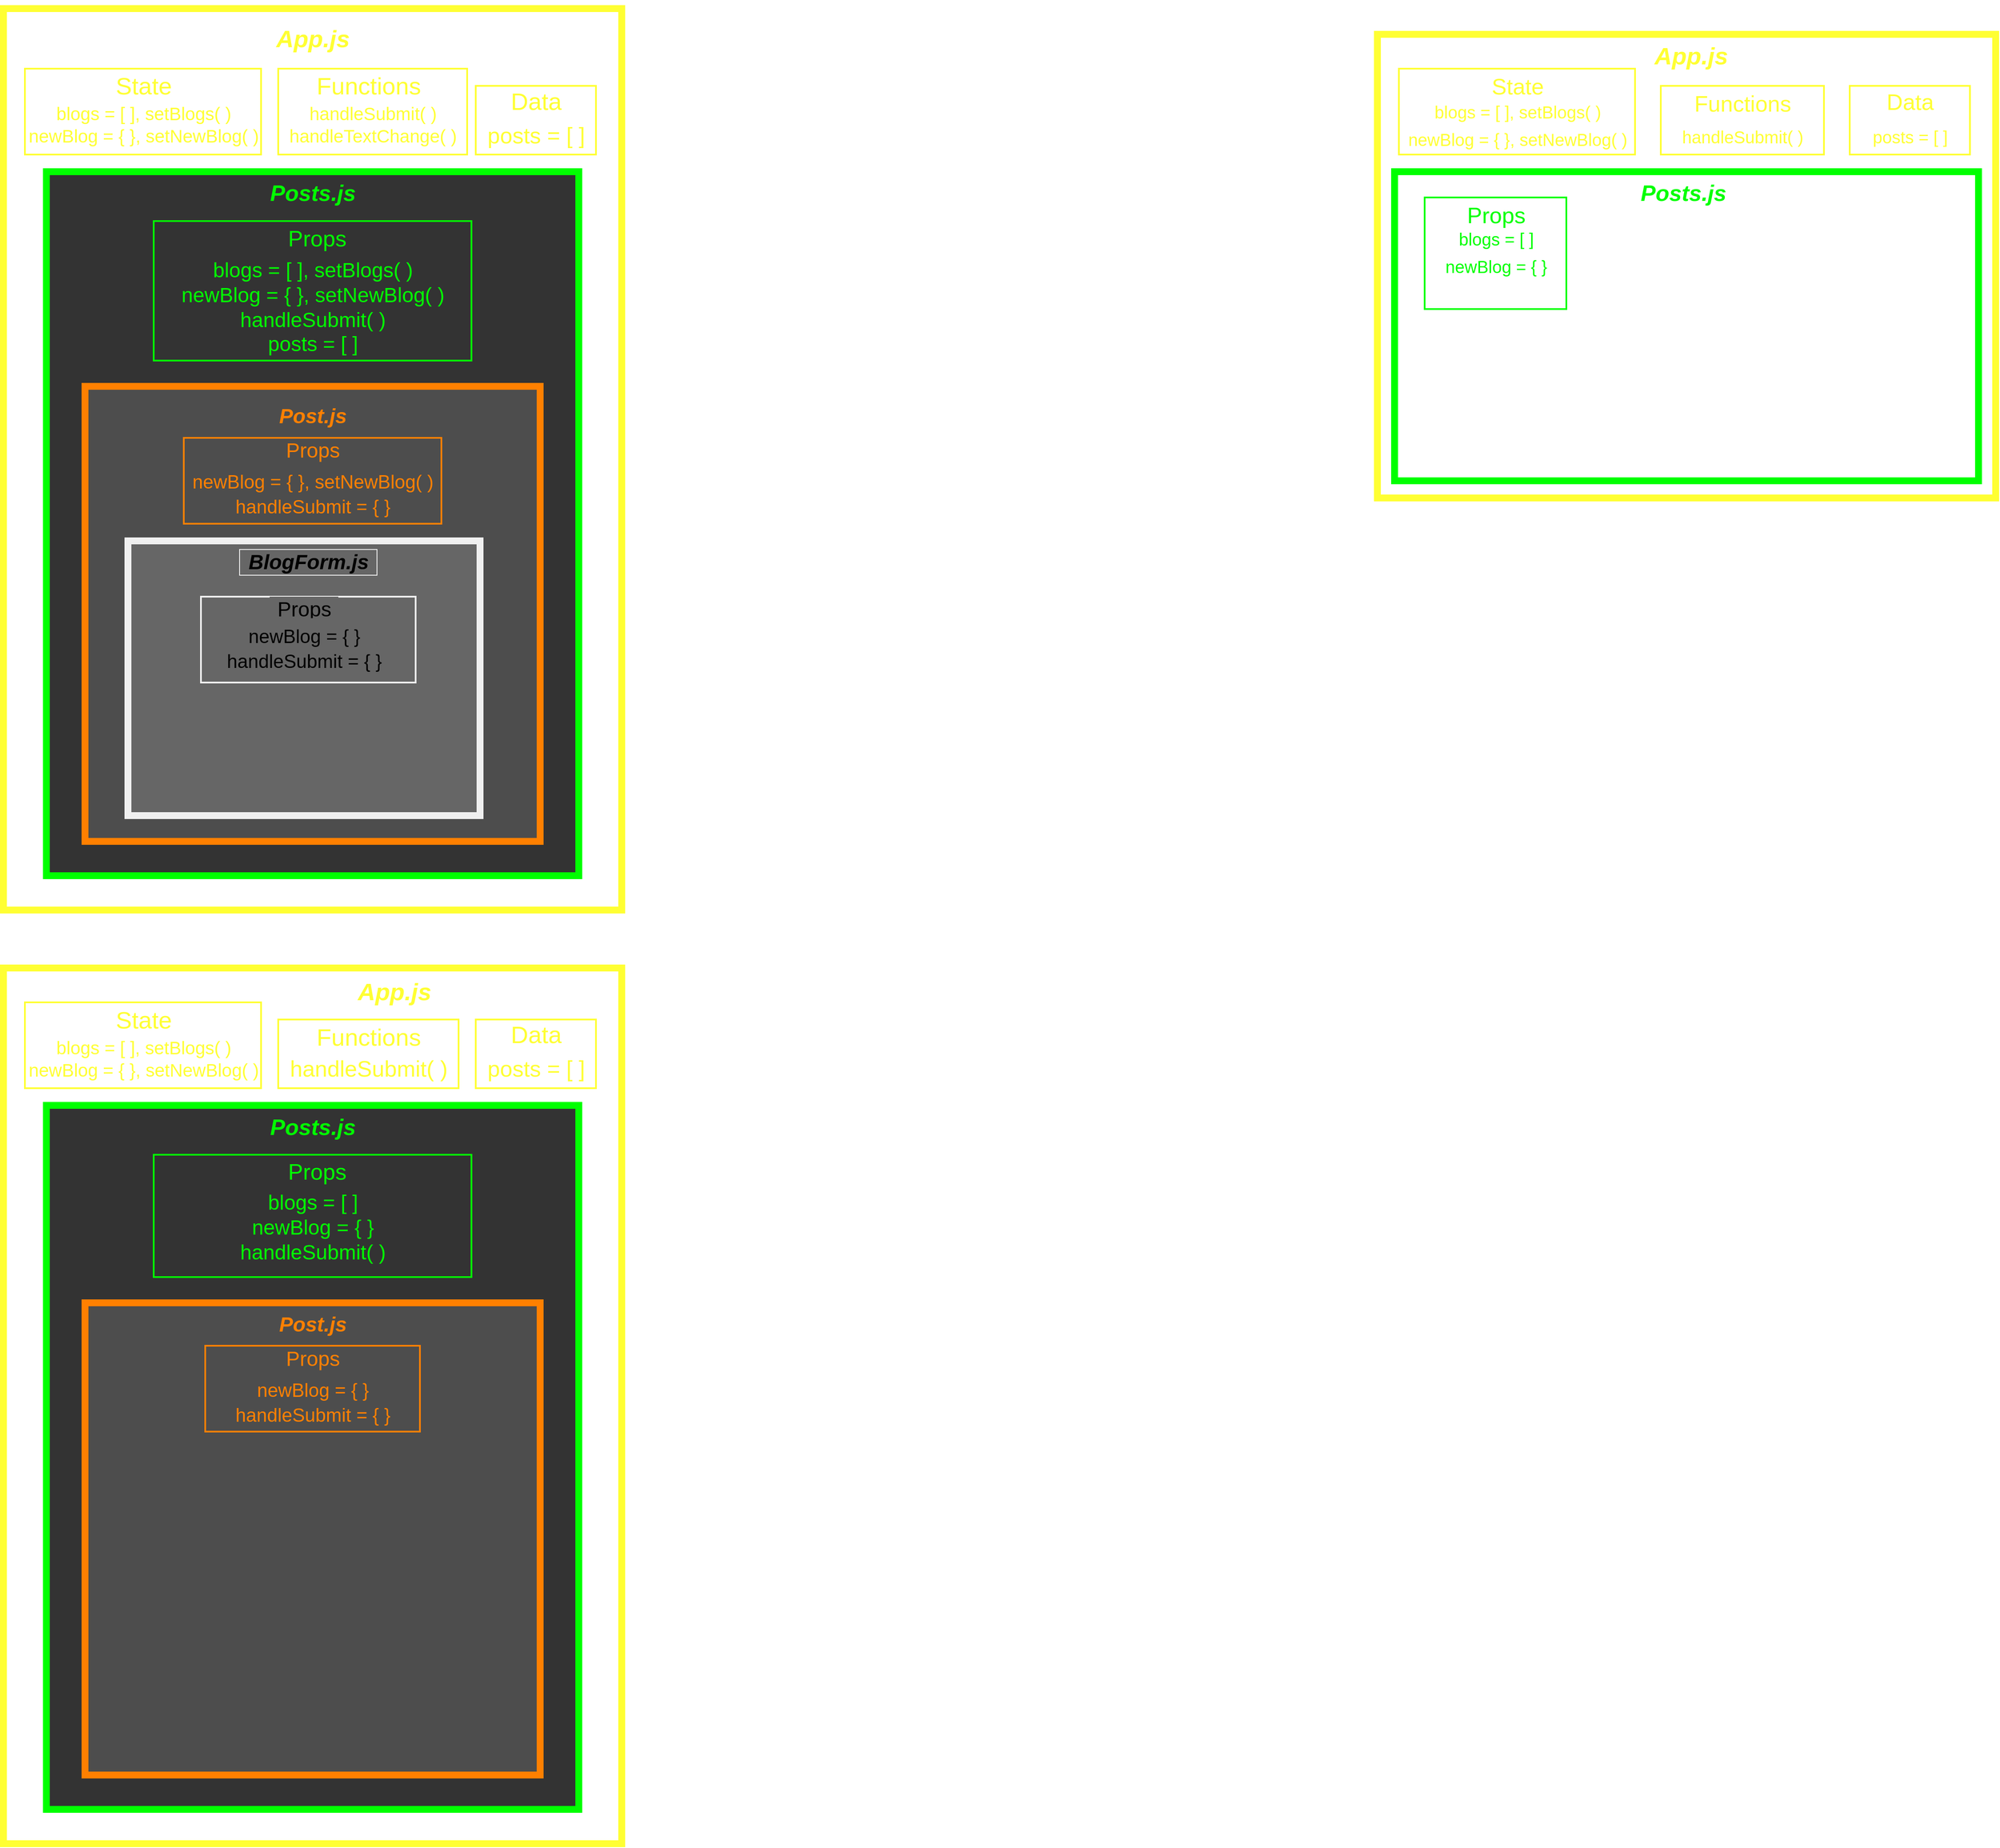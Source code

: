 <mxfile>
    <diagram id="aytglRTYVg_slPMAYFUJ" name="Page-1">
        <mxGraphModel dx="1386" dy="954" grid="1" gridSize="10" guides="1" tooltips="1" connect="1" arrows="1" fold="1" page="1" pageScale="1" pageWidth="850" pageHeight="1100" math="0" shadow="0">
            <root>
                <mxCell id="0"/>
                <mxCell id="1" parent="0"/>
                <mxCell id="2" value="" style="rounded=0;whiteSpace=wrap;html=1;strokeColor=#FFFF33;strokeWidth=8;" parent="1" vertex="1">
                    <mxGeometry x="40" y="10" width="720" height="1050" as="geometry"/>
                </mxCell>
                <mxCell id="3" value="" style="rounded=0;whiteSpace=wrap;html=1;fillColor=none;strokeColor=#FFFF33;strokeWidth=2;" parent="1" vertex="1">
                    <mxGeometry x="65" y="80" width="275" height="100" as="geometry"/>
                </mxCell>
                <mxCell id="5" value="&lt;p style=&quot;line-height: 1&quot;&gt;App.js&lt;/p&gt;" style="text;html=1;resizable=0;autosize=1;align=center;verticalAlign=middle;points=[];fillColor=none;strokeColor=none;rounded=0;fontSize=28;fontColor=#FFFF33;fontStyle=3" parent="1" vertex="1">
                    <mxGeometry x="350" width="100" height="90" as="geometry"/>
                </mxCell>
                <mxCell id="6" value="&lt;font style=&quot;font-size: 28px;&quot;&gt;State&lt;/font&gt;" style="text;html=1;resizable=0;autosize=1;align=center;verticalAlign=middle;points=[];fillColor=none;strokeColor=none;rounded=0;fontSize=28;fontColor=#FFFF33;" parent="1" vertex="1">
                    <mxGeometry x="162.5" y="80" width="80" height="40" as="geometry"/>
                </mxCell>
                <mxCell id="7" value="&lt;font style=&quot;font-size: 21px; line-height: 1.2;&quot;&gt;blogs = [ ], setBlogs( )&lt;br style=&quot;font-size: 21px;&quot;&gt;newBlog = { }, setNewBlog( )&lt;br style=&quot;font-size: 21px;&quot;&gt;&lt;/font&gt;" style="text;html=1;resizable=0;autosize=1;align=center;verticalAlign=middle;points=[];fillColor=none;strokeColor=none;rounded=0;fontSize=21;fontColor=#FFFF33;" parent="1" vertex="1">
                    <mxGeometry x="62.5" y="115" width="280" height="60" as="geometry"/>
                </mxCell>
                <mxCell id="12" value="" style="rounded=0;whiteSpace=wrap;html=1;fillColor=none;strokeColor=#FFFF33;strokeWidth=2;" parent="1" vertex="1">
                    <mxGeometry x="360" y="80" width="220" height="100" as="geometry"/>
                </mxCell>
                <mxCell id="13" value="&lt;font style=&quot;line-height: 1.2; font-size: 21px;&quot;&gt;&lt;font style=&quot;font-size: 21px;&quot;&gt;handleSubmit( ) &lt;br style=&quot;font-size: 21px;&quot;&gt;handleTextChange( )&lt;/font&gt;&lt;br style=&quot;font-size: 21px;&quot;&gt;&lt;/font&gt;" style="text;html=1;resizable=0;autosize=1;align=center;verticalAlign=middle;points=[];fillColor=none;strokeColor=none;rounded=0;fontSize=21;fontColor=#FFFF33;" parent="1" vertex="1">
                    <mxGeometry x="365" y="115" width="210" height="60" as="geometry"/>
                </mxCell>
                <mxCell id="11" value="&lt;font style=&quot;font-size: 28px;&quot;&gt;Functions&lt;/font&gt;" style="text;html=1;resizable=0;autosize=1;align=center;verticalAlign=middle;points=[];fillColor=none;strokeColor=none;rounded=0;fontSize=28;fontColor=#FFFF33;" parent="1" vertex="1">
                    <mxGeometry x="395" y="80" width="140" height="40" as="geometry"/>
                </mxCell>
                <mxCell id="15" value="" style="rounded=0;whiteSpace=wrap;html=1;fillColor=none;strokeColor=#FFFF33;strokeWidth=2;" parent="1" vertex="1">
                    <mxGeometry x="590" y="100" width="140" height="80" as="geometry"/>
                </mxCell>
                <mxCell id="14" value="&lt;font style=&quot;font-size: 28px;&quot;&gt;Data&lt;/font&gt;" style="text;html=1;resizable=0;autosize=1;align=center;verticalAlign=middle;points=[];fillColor=none;strokeColor=none;rounded=0;fontSize=28;fontColor=#FFFF33;" parent="1" vertex="1">
                    <mxGeometry x="625" y="97.5" width="70" height="40" as="geometry"/>
                </mxCell>
                <mxCell id="16" value="&lt;font style=&quot;font-size: 26px; line-height: 1.2;&quot;&gt;posts = [ ]&lt;br style=&quot;font-size: 26px;&quot;&gt;&lt;/font&gt;" style="text;html=1;resizable=0;autosize=1;align=center;verticalAlign=middle;points=[];fillColor=none;strokeColor=none;rounded=0;fontSize=26;fontColor=#FFFF33;" parent="1" vertex="1">
                    <mxGeometry x="595" y="137.5" width="130" height="40" as="geometry"/>
                </mxCell>
                <mxCell id="28" value="" style="whiteSpace=wrap;html=1;fontSize=20;fontColor=#FFFF33;strokeColor=#00FF00;strokeWidth=8;fillColor=#333333;" parent="1" vertex="1">
                    <mxGeometry x="90" y="200" width="620" height="820" as="geometry"/>
                </mxCell>
                <mxCell id="29" value="&lt;font color=&quot;#00ff00&quot; style=&quot;font-size: 26px;&quot;&gt;&lt;b style=&quot;font-size: 26px;&quot;&gt;&lt;i style=&quot;font-size: 26px;&quot;&gt;Posts.js&lt;/i&gt;&lt;/b&gt;&lt;/font&gt;" style="text;html=1;resizable=0;autosize=1;align=center;verticalAlign=middle;points=[];fillColor=none;strokeColor=none;rounded=0;fontSize=26;fontColor=#FFFF33;" parent="1" vertex="1">
                    <mxGeometry x="345" y="205" width="110" height="40" as="geometry"/>
                </mxCell>
                <mxCell id="30" value="" style="rounded=0;whiteSpace=wrap;html=1;fillColor=none;strokeColor=#00FF00;strokeWidth=2;fontSize=10;" parent="1" vertex="1">
                    <mxGeometry x="215" y="257.5" width="370" height="162.5" as="geometry"/>
                </mxCell>
                <mxCell id="31" value="&lt;font style=&quot;font-size: 26px;&quot;&gt;Props&lt;/font&gt;" style="text;html=1;resizable=0;autosize=1;align=center;verticalAlign=middle;points=[];fillColor=none;strokeColor=none;rounded=0;fontSize=26;fontColor=#00FF00;" parent="1" vertex="1">
                    <mxGeometry x="365" y="257.5" width="80" height="40" as="geometry"/>
                </mxCell>
                <mxCell id="32" value="&lt;font style=&quot;font-size: 24px ; line-height: 1.2&quot;&gt;blogs = [ ], setBlogs( )&lt;br style=&quot;font-size: 24px&quot;&gt;newBlog = { }, setNewBlog( )&lt;br style=&quot;font-size: 24px&quot;&gt;handleSubmit( )&lt;br&gt;posts = [ ]&lt;br style=&quot;font-size: 24px&quot;&gt;&lt;/font&gt;" style="text;html=1;resizable=0;autosize=1;align=center;verticalAlign=middle;points=[];fillColor=none;strokeColor=none;rounded=0;fontSize=24;fontColor=#00FF00;" parent="1" vertex="1">
                    <mxGeometry x="240" y="297.5" width="320" height="120" as="geometry"/>
                </mxCell>
                <mxCell id="33" value="" style="rounded=0;whiteSpace=wrap;html=1;strokeColor=#FFFF33;strokeWidth=8;" parent="1" vertex="1">
                    <mxGeometry x="1640" y="40" width="720" height="540" as="geometry"/>
                </mxCell>
                <mxCell id="34" value="" style="rounded=0;whiteSpace=wrap;html=1;fillColor=none;strokeColor=#FFFF33;strokeWidth=2;" parent="1" vertex="1">
                    <mxGeometry x="1665" y="80" width="275" height="100" as="geometry"/>
                </mxCell>
                <mxCell id="35" value="&lt;p style=&quot;line-height: 1&quot;&gt;App.js&lt;/p&gt;" style="text;html=1;resizable=0;autosize=1;align=center;verticalAlign=middle;points=[];fillColor=none;strokeColor=none;rounded=0;fontSize=28;fontColor=#FFFF33;fontStyle=3" parent="1" vertex="1">
                    <mxGeometry x="1955" y="20" width="100" height="90" as="geometry"/>
                </mxCell>
                <mxCell id="36" value="&lt;font style=&quot;font-size: 26px&quot;&gt;State&lt;/font&gt;" style="text;html=1;resizable=0;autosize=1;align=center;verticalAlign=middle;points=[];fillColor=none;strokeColor=none;rounded=0;fontSize=28;fontColor=#FFFF33;" parent="1" vertex="1">
                    <mxGeometry x="1762.5" y="80" width="80" height="40" as="geometry"/>
                </mxCell>
                <mxCell id="37" value="&lt;font style=&quot;font-size: 20px ; line-height: 1.2&quot;&gt;blogs = [ ], setBlogs( )&lt;br&gt;newBlog = { }, setNewBlog( )&lt;br&gt;&lt;/font&gt;" style="text;html=1;resizable=0;autosize=1;align=center;verticalAlign=middle;points=[];fillColor=none;strokeColor=none;rounded=0;fontSize=26;fontColor=#FFFF33;" parent="1" vertex="1">
                    <mxGeometry x="1667.5" y="110" width="270" height="70" as="geometry"/>
                </mxCell>
                <mxCell id="38" value="" style="rounded=0;whiteSpace=wrap;html=1;fillColor=none;strokeColor=#FFFF33;strokeWidth=2;" parent="1" vertex="1">
                    <mxGeometry x="1970" y="100" width="190" height="80" as="geometry"/>
                </mxCell>
                <mxCell id="39" value="&lt;font style=&quot;font-size: 20px ; line-height: 1.2&quot;&gt;handleSubmit( )&lt;br&gt;&lt;/font&gt;" style="text;html=1;resizable=0;autosize=1;align=center;verticalAlign=middle;points=[];fillColor=none;strokeColor=none;rounded=0;fontSize=26;fontColor=#FFFF33;" parent="1" vertex="1">
                    <mxGeometry x="1985" y="137.5" width="160" height="40" as="geometry"/>
                </mxCell>
                <mxCell id="40" value="&lt;font style=&quot;font-size: 26px&quot;&gt;Functions&lt;/font&gt;" style="text;html=1;resizable=0;autosize=1;align=center;verticalAlign=middle;points=[];fillColor=none;strokeColor=none;rounded=0;fontSize=28;fontColor=#FFFF33;" parent="1" vertex="1">
                    <mxGeometry x="2000" y="100" width="130" height="40" as="geometry"/>
                </mxCell>
                <mxCell id="41" value="" style="rounded=0;whiteSpace=wrap;html=1;fillColor=none;strokeColor=#FFFF33;strokeWidth=2;" parent="1" vertex="1">
                    <mxGeometry x="2190" y="100" width="140" height="80" as="geometry"/>
                </mxCell>
                <mxCell id="42" value="&lt;font style=&quot;font-size: 26px&quot;&gt;Data&lt;/font&gt;" style="text;html=1;resizable=0;autosize=1;align=center;verticalAlign=middle;points=[];fillColor=none;strokeColor=none;rounded=0;fontSize=28;fontColor=#FFFF33;" parent="1" vertex="1">
                    <mxGeometry x="2225" y="97.5" width="70" height="40" as="geometry"/>
                </mxCell>
                <mxCell id="43" value="&lt;font style=&quot;font-size: 20px ; line-height: 1.2&quot;&gt;posts = [ ]&lt;br&gt;&lt;/font&gt;" style="text;html=1;resizable=0;autosize=1;align=center;verticalAlign=middle;points=[];fillColor=none;strokeColor=none;rounded=0;fontSize=26;fontColor=#FFFF33;" parent="1" vertex="1">
                    <mxGeometry x="2210" y="137.5" width="100" height="40" as="geometry"/>
                </mxCell>
                <mxCell id="55" value="" style="whiteSpace=wrap;html=1;fontSize=20;fontColor=#FFFF33;strokeColor=#00FF00;strokeWidth=8;fillColor=none;" parent="1" vertex="1">
                    <mxGeometry x="1660" y="200" width="680" height="360" as="geometry"/>
                </mxCell>
                <mxCell id="56" value="&lt;font color=&quot;#00ff00&quot; style=&quot;font-size: 26px&quot;&gt;&lt;b&gt;&lt;i&gt;Posts.js&lt;/i&gt;&lt;/b&gt;&lt;/font&gt;" style="text;html=1;resizable=0;autosize=1;align=center;verticalAlign=middle;points=[];fillColor=none;strokeColor=none;rounded=0;fontSize=20;fontColor=#FFFF33;" parent="1" vertex="1">
                    <mxGeometry x="1941" y="210" width="110" height="30" as="geometry"/>
                </mxCell>
                <mxCell id="57" value="" style="rounded=0;whiteSpace=wrap;html=1;fillColor=none;strokeColor=#00FF00;strokeWidth=2;" parent="1" vertex="1">
                    <mxGeometry x="1695" y="230" width="165" height="130" as="geometry"/>
                </mxCell>
                <mxCell id="58" value="&lt;font style=&quot;font-size: 26px&quot;&gt;Props&lt;/font&gt;" style="text;html=1;resizable=0;autosize=1;align=center;verticalAlign=middle;points=[];fillColor=none;strokeColor=none;rounded=0;fontSize=28;fontColor=#00FF00;" parent="1" vertex="1">
                    <mxGeometry x="1737.5" y="230" width="80" height="40" as="geometry"/>
                </mxCell>
                <mxCell id="59" value="&lt;font style=&quot;font-size: 20px ; line-height: 1.2&quot;&gt;blogs = [ ]&lt;br&gt;newBlog = { }&lt;br&gt;&lt;/font&gt;" style="text;html=1;resizable=0;autosize=1;align=center;verticalAlign=middle;points=[];fillColor=none;strokeColor=none;rounded=0;fontSize=26;fontColor=#00FF00;" parent="1" vertex="1">
                    <mxGeometry x="1712.5" y="257.5" width="130" height="70" as="geometry"/>
                </mxCell>
                <mxCell id="60" value="" style="whiteSpace=wrap;html=1;fontSize=26;fontColor=#FF8000;strokeColor=#FF8000;strokeWidth=8;fillColor=#4D4D4D;" parent="1" vertex="1">
                    <mxGeometry x="135" y="450" width="530" height="530" as="geometry"/>
                </mxCell>
                <mxCell id="61" value="&lt;font style=&quot;font-size: 24px;&quot;&gt;&lt;b style=&quot;font-size: 24px;&quot;&gt;&lt;i style=&quot;font-size: 24px;&quot;&gt;Post.js&lt;/i&gt;&lt;/b&gt;&lt;/font&gt;" style="text;html=1;resizable=0;autosize=1;align=center;verticalAlign=middle;points=[];fillColor=none;strokeColor=none;rounded=0;fontSize=24;fontColor=#FF8000;" parent="1" vertex="1">
                    <mxGeometry x="355" y="470" width="90" height="30" as="geometry"/>
                </mxCell>
                <mxCell id="62" value="" style="whiteSpace=wrap;html=1;fontSize=26;fontColor=#FF8000;strokeColor=#FF8000;strokeWidth=2;fillColor=none;" parent="1" vertex="1">
                    <mxGeometry x="250" y="510" width="300" height="100" as="geometry"/>
                </mxCell>
                <mxCell id="91" value="" style="edgeStyle=none;html=1;" edge="1" parent="1" source="63" target="64">
                    <mxGeometry relative="1" as="geometry"/>
                </mxCell>
                <mxCell id="63" value="&lt;font style=&quot;font-size: 24px&quot;&gt;Props&lt;/font&gt;" style="text;html=1;resizable=0;autosize=1;align=center;verticalAlign=middle;points=[];fillColor=none;strokeColor=none;rounded=0;fontSize=24;fontColor=#FF8000;" parent="1" vertex="1">
                    <mxGeometry x="360" y="510" width="80" height="30" as="geometry"/>
                </mxCell>
                <mxCell id="64" value="&lt;font style=&quot;font-size: 22px&quot;&gt;newBlog = { }, setNewBlog( )&lt;br&gt;handleSubmit = { }&lt;br&gt;&lt;/font&gt;" style="text;html=1;resizable=0;autosize=1;align=center;verticalAlign=middle;points=[];fillColor=none;strokeColor=none;rounded=0;fontSize=24;fontColor=#FF8000;" parent="1" vertex="1">
                    <mxGeometry x="250" y="540" width="300" height="70" as="geometry"/>
                </mxCell>
                <mxCell id="65" value="" style="rounded=0;whiteSpace=wrap;html=1;strokeColor=#FFFF33;strokeWidth=8;" parent="1" vertex="1">
                    <mxGeometry x="40" y="1127.5" width="720" height="1020" as="geometry"/>
                </mxCell>
                <mxCell id="66" value="&lt;p style=&quot;line-height: 1&quot;&gt;App.js&lt;/p&gt;" style="text;html=1;resizable=0;autosize=1;align=center;verticalAlign=middle;points=[];fillColor=none;strokeColor=none;rounded=0;fontSize=28;fontColor=#FFFF33;fontStyle=3" parent="1" vertex="1">
                    <mxGeometry x="445" y="1110" width="100" height="90" as="geometry"/>
                </mxCell>
                <mxCell id="67" value="" style="rounded=0;whiteSpace=wrap;html=1;fillColor=none;strokeColor=#FFFF33;strokeWidth=2;" parent="1" vertex="1">
                    <mxGeometry x="65" y="1167.5" width="275" height="100" as="geometry"/>
                </mxCell>
                <mxCell id="68" value="&lt;font style=&quot;font-size: 28px;&quot;&gt;State&lt;/font&gt;" style="text;html=1;resizable=0;autosize=1;align=center;verticalAlign=middle;points=[];fillColor=none;strokeColor=none;rounded=0;fontSize=28;fontColor=#FFFF33;" parent="1" vertex="1">
                    <mxGeometry x="162.5" y="1167.5" width="80" height="40" as="geometry"/>
                </mxCell>
                <mxCell id="69" value="&lt;font style=&quot;font-size: 21px; line-height: 1.2;&quot;&gt;blogs = [ ], setBlogs( )&lt;br style=&quot;font-size: 21px;&quot;&gt;newBlog = { }, setNewBlog( )&lt;br style=&quot;font-size: 21px;&quot;&gt;&lt;/font&gt;" style="text;html=1;resizable=0;autosize=1;align=center;verticalAlign=middle;points=[];fillColor=none;strokeColor=none;rounded=0;fontSize=21;fontColor=#FFFF33;" parent="1" vertex="1">
                    <mxGeometry x="62.5" y="1202.5" width="280" height="60" as="geometry"/>
                </mxCell>
                <mxCell id="70" value="&lt;font style=&quot;font-size: 28px;&quot;&gt;Functions&lt;/font&gt;" style="text;html=1;resizable=0;autosize=1;align=center;verticalAlign=middle;points=[];fillColor=none;strokeColor=none;rounded=0;fontSize=28;fontColor=#FFFF33;" parent="1" vertex="1">
                    <mxGeometry x="395" y="1187.5" width="140" height="40" as="geometry"/>
                </mxCell>
                <mxCell id="71" value="" style="rounded=0;whiteSpace=wrap;html=1;fillColor=none;strokeColor=#FFFF33;strokeWidth=2;" parent="1" vertex="1">
                    <mxGeometry x="360" y="1187.5" width="210" height="80" as="geometry"/>
                </mxCell>
                <mxCell id="72" value="&lt;font style=&quot;font-size: 26px; line-height: 1.2;&quot;&gt;handleSubmit( )&lt;br style=&quot;font-size: 26px;&quot;&gt;&lt;/font&gt;" style="text;html=1;resizable=0;autosize=1;align=center;verticalAlign=middle;points=[];fillColor=none;strokeColor=none;rounded=0;fontSize=26;fontColor=#FFFF33;" parent="1" vertex="1">
                    <mxGeometry x="365" y="1225" width="200" height="40" as="geometry"/>
                </mxCell>
                <mxCell id="73" value="&lt;font style=&quot;font-size: 26px; line-height: 1.2;&quot;&gt;posts = [ ]&lt;br style=&quot;font-size: 26px;&quot;&gt;&lt;/font&gt;" style="text;html=1;resizable=0;autosize=1;align=center;verticalAlign=middle;points=[];fillColor=none;strokeColor=none;rounded=0;fontSize=26;fontColor=#FFFF33;" parent="1" vertex="1">
                    <mxGeometry x="595" y="1225" width="130" height="40" as="geometry"/>
                </mxCell>
                <mxCell id="74" value="&lt;font style=&quot;font-size: 28px;&quot;&gt;Data&lt;/font&gt;" style="text;html=1;resizable=0;autosize=1;align=center;verticalAlign=middle;points=[];fillColor=none;strokeColor=none;rounded=0;fontSize=28;fontColor=#FFFF33;" parent="1" vertex="1">
                    <mxGeometry x="625" y="1185" width="70" height="40" as="geometry"/>
                </mxCell>
                <mxCell id="75" value="" style="rounded=0;whiteSpace=wrap;html=1;fillColor=none;strokeColor=#FFFF33;strokeWidth=2;" parent="1" vertex="1">
                    <mxGeometry x="590" y="1187.5" width="140" height="80" as="geometry"/>
                </mxCell>
                <mxCell id="76" value="" style="whiteSpace=wrap;html=1;fontSize=20;fontColor=#FFFF33;strokeColor=#00FF00;strokeWidth=8;fillColor=#333333;" parent="1" vertex="1">
                    <mxGeometry x="90" y="1287.5" width="620" height="820" as="geometry"/>
                </mxCell>
                <mxCell id="77" value="&lt;font color=&quot;#00ff00&quot; style=&quot;font-size: 26px;&quot;&gt;&lt;b style=&quot;font-size: 26px;&quot;&gt;&lt;i style=&quot;font-size: 26px;&quot;&gt;Posts.js&lt;/i&gt;&lt;/b&gt;&lt;/font&gt;" style="text;html=1;resizable=0;autosize=1;align=center;verticalAlign=middle;points=[];fillColor=none;strokeColor=none;rounded=0;fontSize=26;fontColor=#FFFF33;" parent="1" vertex="1">
                    <mxGeometry x="345" y="1292.5" width="110" height="40" as="geometry"/>
                </mxCell>
                <mxCell id="78" value="&lt;font style=&quot;font-size: 26px;&quot;&gt;Props&lt;/font&gt;" style="text;html=1;resizable=0;autosize=1;align=center;verticalAlign=middle;points=[];fillColor=none;strokeColor=none;rounded=0;fontSize=26;fontColor=#00FF00;" parent="1" vertex="1">
                    <mxGeometry x="365" y="1345" width="80" height="40" as="geometry"/>
                </mxCell>
                <mxCell id="79" value="" style="rounded=0;whiteSpace=wrap;html=1;fillColor=none;strokeColor=#00FF00;strokeWidth=2;fontSize=10;" parent="1" vertex="1">
                    <mxGeometry x="215" y="1345" width="370" height="142.5" as="geometry"/>
                </mxCell>
                <mxCell id="80" value="&lt;font style=&quot;font-size: 24px; line-height: 1.2;&quot;&gt;blogs = [ ]&lt;br style=&quot;font-size: 24px;&quot;&gt;newBlog = { }&lt;br style=&quot;font-size: 24px;&quot;&gt;handleSubmit( )&lt;br style=&quot;font-size: 24px;&quot;&gt;&lt;/font&gt;" style="text;html=1;resizable=0;autosize=1;align=center;verticalAlign=middle;points=[];fillColor=none;strokeColor=none;rounded=0;fontSize=24;fontColor=#00FF00;" parent="1" vertex="1">
                    <mxGeometry x="310" y="1385" width="180" height="90" as="geometry"/>
                </mxCell>
                <mxCell id="81" value="" style="whiteSpace=wrap;html=1;fontSize=26;fontColor=#FF8000;strokeColor=#FF8000;strokeWidth=8;fillColor=#4D4D4D;" parent="1" vertex="1">
                    <mxGeometry x="135" y="1517.5" width="530" height="550" as="geometry"/>
                </mxCell>
                <mxCell id="82" value="&lt;font style=&quot;font-size: 24px;&quot;&gt;&lt;b style=&quot;font-size: 24px;&quot;&gt;&lt;i style=&quot;font-size: 24px;&quot;&gt;Post.js&lt;/i&gt;&lt;/b&gt;&lt;/font&gt;" style="text;html=1;resizable=0;autosize=1;align=center;verticalAlign=middle;points=[];fillColor=none;strokeColor=none;rounded=0;fontSize=24;fontColor=#FF8000;" parent="1" vertex="1">
                    <mxGeometry x="355" y="1527.5" width="90" height="30" as="geometry"/>
                </mxCell>
                <mxCell id="83" value="&lt;font style=&quot;font-size: 24px&quot;&gt;Props&lt;/font&gt;" style="text;html=1;resizable=0;autosize=1;align=center;verticalAlign=middle;points=[];fillColor=none;strokeColor=none;rounded=0;fontSize=24;fontColor=#FF8000;" parent="1" vertex="1">
                    <mxGeometry x="360" y="1567.5" width="80" height="30" as="geometry"/>
                </mxCell>
                <mxCell id="84" value="" style="whiteSpace=wrap;html=1;fontSize=26;fontColor=#FF8000;strokeColor=#FF8000;strokeWidth=2;fillColor=none;" parent="1" vertex="1">
                    <mxGeometry x="275" y="1567.5" width="250" height="100" as="geometry"/>
                </mxCell>
                <mxCell id="85" value="&lt;font style=&quot;font-size: 22px&quot;&gt;newBlog = { }&lt;br&gt;handleSubmit = { }&lt;br&gt;&lt;/font&gt;" style="text;html=1;resizable=0;autosize=1;align=center;verticalAlign=middle;points=[];fillColor=none;strokeColor=none;rounded=0;fontSize=24;fontColor=#FF8000;" parent="1" vertex="1">
                    <mxGeometry x="300" y="1597.5" width="200" height="70" as="geometry"/>
                </mxCell>
                <mxCell id="86" value="" style="whiteSpace=wrap;html=1;fontSize=26;strokeWidth=8;fillColor=#666666;strokeColor=#F0F0F0;" parent="1" vertex="1">
                    <mxGeometry x="185" y="630" width="410" height="320" as="geometry"/>
                </mxCell>
                <mxCell id="87" value="&lt;font style=&quot;font-size: 24px&quot;&gt;&lt;b style=&quot;font-size: 24px&quot;&gt;&lt;i style=&quot;font-size: 24px&quot;&gt;BlogForm.js&lt;/i&gt;&lt;/b&gt;&lt;/font&gt;" style="text;html=1;resizable=0;autosize=1;align=center;verticalAlign=middle;points=[];rounded=0;fontSize=24;fillColor=#666666;strokeColor=#F0F0F0;" parent="1" vertex="1">
                    <mxGeometry x="315" y="640" width="160" height="30" as="geometry"/>
                </mxCell>
                <mxCell id="89" value="" style="whiteSpace=wrap;html=1;fontSize=26;strokeWidth=2;fillColor=#666666;strokeColor=#F0F0F0;" parent="1" vertex="1">
                    <mxGeometry x="270" y="695" width="250" height="100" as="geometry"/>
                </mxCell>
                <mxCell id="88" value="&lt;font style=&quot;font-size: 24px&quot;&gt;Props&lt;/font&gt;" style="text;html=1;resizable=0;autosize=1;align=center;verticalAlign=middle;points=[];rounded=0;fontSize=24;fillColor=#666666;strokeColor=none;" parent="1" vertex="1">
                    <mxGeometry x="350" y="695" width="80" height="30" as="geometry"/>
                </mxCell>
                <mxCell id="90" value="&lt;font style=&quot;font-size: 22px&quot;&gt;newBlog = { }&lt;br&gt;handleSubmit = { }&lt;br&gt;&lt;/font&gt;" style="text;html=1;resizable=0;autosize=1;align=center;verticalAlign=middle;points=[];rounded=0;fontSize=24;fillColor=#666666;strokeColor=none;" parent="1" vertex="1">
                    <mxGeometry x="290" y="720" width="200" height="70" as="geometry"/>
                </mxCell>
            </root>
        </mxGraphModel>
    </diagram>
</mxfile>
